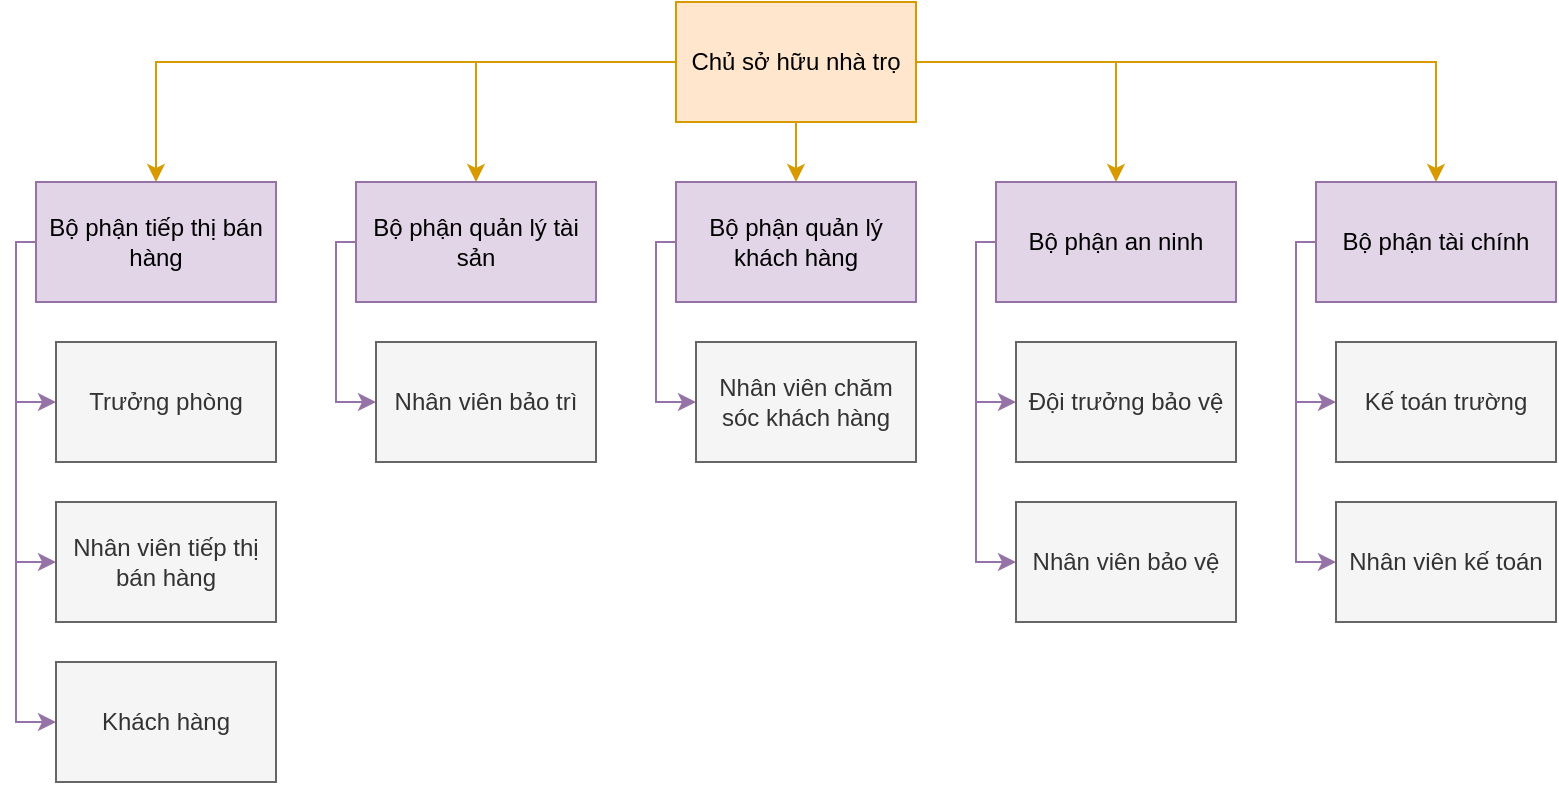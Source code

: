 <mxfile version="24.7.1" type="device">
  <diagram name="Page-1" id="Emf6uLQ1rCWKnWa6tNJg">
    <mxGraphModel dx="880" dy="434" grid="1" gridSize="10" guides="1" tooltips="1" connect="1" arrows="1" fold="1" page="1" pageScale="1" pageWidth="850" pageHeight="1100" math="0" shadow="0">
      <root>
        <mxCell id="0" />
        <mxCell id="1" parent="0" />
        <mxCell id="U0S2RzbVhDeuOBwJwmD_-9" style="edgeStyle=orthogonalEdgeStyle;rounded=0;orthogonalLoop=1;jettySize=auto;html=1;entryX=0.5;entryY=0;entryDx=0;entryDy=0;strokeWidth=1;fillColor=#ffe6cc;strokeColor=#d79b00;" parent="1" source="U0S2RzbVhDeuOBwJwmD_-1" target="U0S2RzbVhDeuOBwJwmD_-2" edge="1">
          <mxGeometry relative="1" as="geometry" />
        </mxCell>
        <mxCell id="U0S2RzbVhDeuOBwJwmD_-11" style="edgeStyle=orthogonalEdgeStyle;rounded=0;orthogonalLoop=1;jettySize=auto;html=1;fillColor=#ffe6cc;strokeColor=#d79b00;" parent="1" source="U0S2RzbVhDeuOBwJwmD_-1" target="U0S2RzbVhDeuOBwJwmD_-10" edge="1">
          <mxGeometry relative="1" as="geometry" />
        </mxCell>
        <mxCell id="U0S2RzbVhDeuOBwJwmD_-16" style="edgeStyle=orthogonalEdgeStyle;rounded=0;orthogonalLoop=1;jettySize=auto;html=1;entryX=0.5;entryY=0;entryDx=0;entryDy=0;fillColor=#ffe6cc;strokeColor=#d79b00;" parent="1" source="U0S2RzbVhDeuOBwJwmD_-1" target="U0S2RzbVhDeuOBwJwmD_-15" edge="1">
          <mxGeometry relative="1" as="geometry" />
        </mxCell>
        <mxCell id="U0S2RzbVhDeuOBwJwmD_-22" style="edgeStyle=orthogonalEdgeStyle;rounded=0;orthogonalLoop=1;jettySize=auto;html=1;entryX=0.5;entryY=0;entryDx=0;entryDy=0;fillColor=#ffe6cc;strokeColor=#d79b00;" parent="1" source="U0S2RzbVhDeuOBwJwmD_-1" target="U0S2RzbVhDeuOBwJwmD_-21" edge="1">
          <mxGeometry relative="1" as="geometry" />
        </mxCell>
        <mxCell id="U0S2RzbVhDeuOBwJwmD_-30" style="edgeStyle=orthogonalEdgeStyle;rounded=0;orthogonalLoop=1;jettySize=auto;html=1;entryX=0.5;entryY=0;entryDx=0;entryDy=0;fillColor=#ffe6cc;strokeColor=#d79b00;" parent="1" source="U0S2RzbVhDeuOBwJwmD_-1" target="U0S2RzbVhDeuOBwJwmD_-27" edge="1">
          <mxGeometry relative="1" as="geometry" />
        </mxCell>
        <mxCell id="U0S2RzbVhDeuOBwJwmD_-1" value="Chủ sở hữu nhà trọ" style="rounded=0;whiteSpace=wrap;html=1;fillColor=#ffe6cc;strokeColor=#d79b00;" parent="1" vertex="1">
          <mxGeometry x="360" y="30" width="120" height="60" as="geometry" />
        </mxCell>
        <mxCell id="U0S2RzbVhDeuOBwJwmD_-14" style="edgeStyle=orthogonalEdgeStyle;rounded=0;orthogonalLoop=1;jettySize=auto;html=1;entryX=0;entryY=0.5;entryDx=0;entryDy=0;fillColor=#e1d5e7;strokeColor=#9673a6;" parent="1" source="U0S2RzbVhDeuOBwJwmD_-2" target="U0S2RzbVhDeuOBwJwmD_-3" edge="1">
          <mxGeometry relative="1" as="geometry">
            <Array as="points">
              <mxPoint x="190" y="150" />
              <mxPoint x="190" y="230" />
            </Array>
          </mxGeometry>
        </mxCell>
        <mxCell id="U0S2RzbVhDeuOBwJwmD_-2" value="Bộ phận quản lý tài sản" style="rounded=0;whiteSpace=wrap;html=1;fillColor=#e1d5e7;strokeColor=#9673a6;" parent="1" vertex="1">
          <mxGeometry x="200" y="120" width="120" height="60" as="geometry" />
        </mxCell>
        <mxCell id="U0S2RzbVhDeuOBwJwmD_-3" value="Nhân viên bảo trì" style="rounded=0;whiteSpace=wrap;html=1;fillColor=#f5f5f5;fontColor=#333333;strokeColor=#666666;" parent="1" vertex="1">
          <mxGeometry x="210" y="200" width="110" height="60" as="geometry" />
        </mxCell>
        <mxCell id="U0S2RzbVhDeuOBwJwmD_-13" style="edgeStyle=orthogonalEdgeStyle;rounded=0;orthogonalLoop=1;jettySize=auto;html=1;fillColor=#e1d5e7;strokeColor=#9673a6;" parent="1" source="U0S2RzbVhDeuOBwJwmD_-10" target="U0S2RzbVhDeuOBwJwmD_-12" edge="1">
          <mxGeometry relative="1" as="geometry">
            <mxPoint x="370" y="240" as="targetPoint" />
            <Array as="points">
              <mxPoint x="350" y="150" />
              <mxPoint x="350" y="230" />
            </Array>
          </mxGeometry>
        </mxCell>
        <mxCell id="U0S2RzbVhDeuOBwJwmD_-10" value="Bộ phận quản lý khách hàng" style="rounded=0;whiteSpace=wrap;html=1;fillColor=#e1d5e7;strokeColor=#9673a6;" parent="1" vertex="1">
          <mxGeometry x="360" y="120" width="120" height="60" as="geometry" />
        </mxCell>
        <mxCell id="U0S2RzbVhDeuOBwJwmD_-12" value="Nhân viên chăm sóc khách hàng" style="rounded=0;whiteSpace=wrap;html=1;fillColor=#f5f5f5;fontColor=#333333;strokeColor=#666666;" parent="1" vertex="1">
          <mxGeometry x="370" y="200" width="110" height="60" as="geometry" />
        </mxCell>
        <mxCell id="U0S2RzbVhDeuOBwJwmD_-20" style="edgeStyle=orthogonalEdgeStyle;rounded=0;orthogonalLoop=1;jettySize=auto;html=1;entryX=0;entryY=0.5;entryDx=0;entryDy=0;fillColor=#e1d5e7;strokeColor=#9673a6;" parent="1" source="U0S2RzbVhDeuOBwJwmD_-15" target="U0S2RzbVhDeuOBwJwmD_-17" edge="1">
          <mxGeometry relative="1" as="geometry">
            <Array as="points">
              <mxPoint x="510" y="150" />
              <mxPoint x="510" y="230" />
            </Array>
          </mxGeometry>
        </mxCell>
        <mxCell id="pP1IsnbG3LCT4HGoHovJ-2" style="edgeStyle=orthogonalEdgeStyle;rounded=0;orthogonalLoop=1;jettySize=auto;html=1;fillColor=#e1d5e7;strokeColor=#9673a6;" parent="1" source="U0S2RzbVhDeuOBwJwmD_-15" target="pP1IsnbG3LCT4HGoHovJ-1" edge="1">
          <mxGeometry relative="1" as="geometry">
            <Array as="points">
              <mxPoint x="510" y="150" />
              <mxPoint x="510" y="310" />
            </Array>
          </mxGeometry>
        </mxCell>
        <mxCell id="U0S2RzbVhDeuOBwJwmD_-15" value="Bộ phận an ninh" style="rounded=0;whiteSpace=wrap;html=1;fillColor=#e1d5e7;strokeColor=#9673a6;" parent="1" vertex="1">
          <mxGeometry x="520" y="120" width="120" height="60" as="geometry" />
        </mxCell>
        <mxCell id="U0S2RzbVhDeuOBwJwmD_-17" value="Đội trưởng bảo vệ" style="rounded=0;whiteSpace=wrap;html=1;fillColor=#f5f5f5;fontColor=#333333;strokeColor=#666666;" parent="1" vertex="1">
          <mxGeometry x="530" y="200" width="110" height="60" as="geometry" />
        </mxCell>
        <mxCell id="U0S2RzbVhDeuOBwJwmD_-25" style="edgeStyle=orthogonalEdgeStyle;rounded=0;orthogonalLoop=1;jettySize=auto;html=1;entryX=0;entryY=0.5;entryDx=0;entryDy=0;fillColor=#e1d5e7;strokeColor=#9673a6;" parent="1" source="U0S2RzbVhDeuOBwJwmD_-21" target="U0S2RzbVhDeuOBwJwmD_-23" edge="1">
          <mxGeometry relative="1" as="geometry">
            <Array as="points">
              <mxPoint x="670" y="150" />
              <mxPoint x="670" y="230" />
            </Array>
          </mxGeometry>
        </mxCell>
        <mxCell id="U0S2RzbVhDeuOBwJwmD_-26" style="edgeStyle=orthogonalEdgeStyle;rounded=0;orthogonalLoop=1;jettySize=auto;html=1;entryX=0;entryY=0.5;entryDx=0;entryDy=0;fillColor=#e1d5e7;strokeColor=#9673a6;" parent="1" source="U0S2RzbVhDeuOBwJwmD_-21" target="U0S2RzbVhDeuOBwJwmD_-24" edge="1">
          <mxGeometry relative="1" as="geometry">
            <Array as="points">
              <mxPoint x="670" y="150" />
              <mxPoint x="670" y="310" />
            </Array>
          </mxGeometry>
        </mxCell>
        <mxCell id="U0S2RzbVhDeuOBwJwmD_-21" value="Bộ phận tài chính" style="rounded=0;whiteSpace=wrap;html=1;fillColor=#e1d5e7;strokeColor=#9673a6;" parent="1" vertex="1">
          <mxGeometry x="680" y="120" width="120" height="60" as="geometry" />
        </mxCell>
        <mxCell id="U0S2RzbVhDeuOBwJwmD_-23" value="Kế toán trường" style="rounded=0;whiteSpace=wrap;html=1;fillColor=#f5f5f5;fontColor=#333333;strokeColor=#666666;" parent="1" vertex="1">
          <mxGeometry x="690" y="200" width="110" height="60" as="geometry" />
        </mxCell>
        <mxCell id="U0S2RzbVhDeuOBwJwmD_-24" value="Nhân viên kế toán" style="rounded=0;whiteSpace=wrap;html=1;fillColor=#f5f5f5;fontColor=#333333;strokeColor=#666666;" parent="1" vertex="1">
          <mxGeometry x="690" y="280" width="110" height="60" as="geometry" />
        </mxCell>
        <mxCell id="U0S2RzbVhDeuOBwJwmD_-33" style="edgeStyle=orthogonalEdgeStyle;rounded=0;orthogonalLoop=1;jettySize=auto;html=1;entryX=0;entryY=0.5;entryDx=0;entryDy=0;fillColor=#e1d5e7;strokeColor=#9673a6;" parent="1" source="U0S2RzbVhDeuOBwJwmD_-27" target="U0S2RzbVhDeuOBwJwmD_-29" edge="1">
          <mxGeometry relative="1" as="geometry">
            <Array as="points">
              <mxPoint x="30" y="150" />
              <mxPoint x="30" y="230" />
            </Array>
          </mxGeometry>
        </mxCell>
        <mxCell id="U0S2RzbVhDeuOBwJwmD_-34" style="edgeStyle=orthogonalEdgeStyle;rounded=0;orthogonalLoop=1;jettySize=auto;html=1;entryX=0;entryY=0.5;entryDx=0;entryDy=0;fillColor=#e1d5e7;strokeColor=#9673a6;" parent="1" source="U0S2RzbVhDeuOBwJwmD_-27" target="U0S2RzbVhDeuOBwJwmD_-31" edge="1">
          <mxGeometry relative="1" as="geometry">
            <Array as="points">
              <mxPoint x="30" y="150" />
              <mxPoint x="30" y="310" />
            </Array>
          </mxGeometry>
        </mxCell>
        <mxCell id="U0S2RzbVhDeuOBwJwmD_-35" style="edgeStyle=orthogonalEdgeStyle;rounded=0;orthogonalLoop=1;jettySize=auto;html=1;entryX=0;entryY=0.5;entryDx=0;entryDy=0;fillColor=#e1d5e7;strokeColor=#9673a6;" parent="1" source="U0S2RzbVhDeuOBwJwmD_-27" target="U0S2RzbVhDeuOBwJwmD_-32" edge="1">
          <mxGeometry relative="1" as="geometry">
            <Array as="points">
              <mxPoint x="30" y="150" />
              <mxPoint x="30" y="390" />
            </Array>
          </mxGeometry>
        </mxCell>
        <mxCell id="U0S2RzbVhDeuOBwJwmD_-27" value="&lt;span style=&quot;text-align: left;&quot;&gt;Bộ phận tiếp thị bán hàng&lt;/span&gt;" style="rounded=0;whiteSpace=wrap;html=1;fillColor=#e1d5e7;strokeColor=#9673a6;" parent="1" vertex="1">
          <mxGeometry x="40" y="120" width="120" height="60" as="geometry" />
        </mxCell>
        <mxCell id="U0S2RzbVhDeuOBwJwmD_-29" value="Trưởng phòng" style="rounded=0;whiteSpace=wrap;html=1;fillColor=#f5f5f5;strokeColor=#666666;fontColor=#333333;" parent="1" vertex="1">
          <mxGeometry x="50" y="200" width="110" height="60" as="geometry" />
        </mxCell>
        <mxCell id="U0S2RzbVhDeuOBwJwmD_-31" value="Nhân viên tiếp thị bán hàng" style="rounded=0;whiteSpace=wrap;html=1;fillColor=#f5f5f5;fontColor=#333333;strokeColor=#666666;" parent="1" vertex="1">
          <mxGeometry x="50" y="280" width="110" height="60" as="geometry" />
        </mxCell>
        <mxCell id="U0S2RzbVhDeuOBwJwmD_-32" value="Khách hàng" style="rounded=0;whiteSpace=wrap;html=1;fillColor=#f5f5f5;fontColor=#333333;strokeColor=#666666;" parent="1" vertex="1">
          <mxGeometry x="50" y="360" width="110" height="60" as="geometry" />
        </mxCell>
        <mxCell id="pP1IsnbG3LCT4HGoHovJ-1" value="Nhân viên bảo vệ" style="rounded=0;whiteSpace=wrap;html=1;fillColor=#f5f5f5;fontColor=#333333;strokeColor=#666666;" parent="1" vertex="1">
          <mxGeometry x="530" y="280" width="110" height="60" as="geometry" />
        </mxCell>
      </root>
    </mxGraphModel>
  </diagram>
</mxfile>

